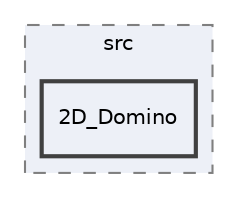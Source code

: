 digraph "/mnt/c/Users/andre/CLionProjects/domino_lineare/cmake-build-debug/CMakeFiles/domino_lineare.dir/src/2D_Domino"
{
 // LATEX_PDF_SIZE
  edge [fontname="Helvetica",fontsize="10",labelfontname="Helvetica",labelfontsize="10"];
  node [fontname="Helvetica",fontsize="10",shape=record];
  compound=true
  subgraph clusterdir_6a171c3f8ce12819a44bd0e9a450ab46 {
    graph [ bgcolor="#edf0f7", pencolor="grey50", style="filled,dashed,", label="src", fontname="Helvetica", fontsize="10", URL="dir_6a171c3f8ce12819a44bd0e9a450ab46.html"]
  dir_528b8697e02b3e7e91f6cad2c0be38b6 [shape=box, label="2D_Domino", style="filled,bold,", fillcolor="#edf0f7", color="grey25", URL="dir_528b8697e02b3e7e91f6cad2c0be38b6.html"];
  }
}
